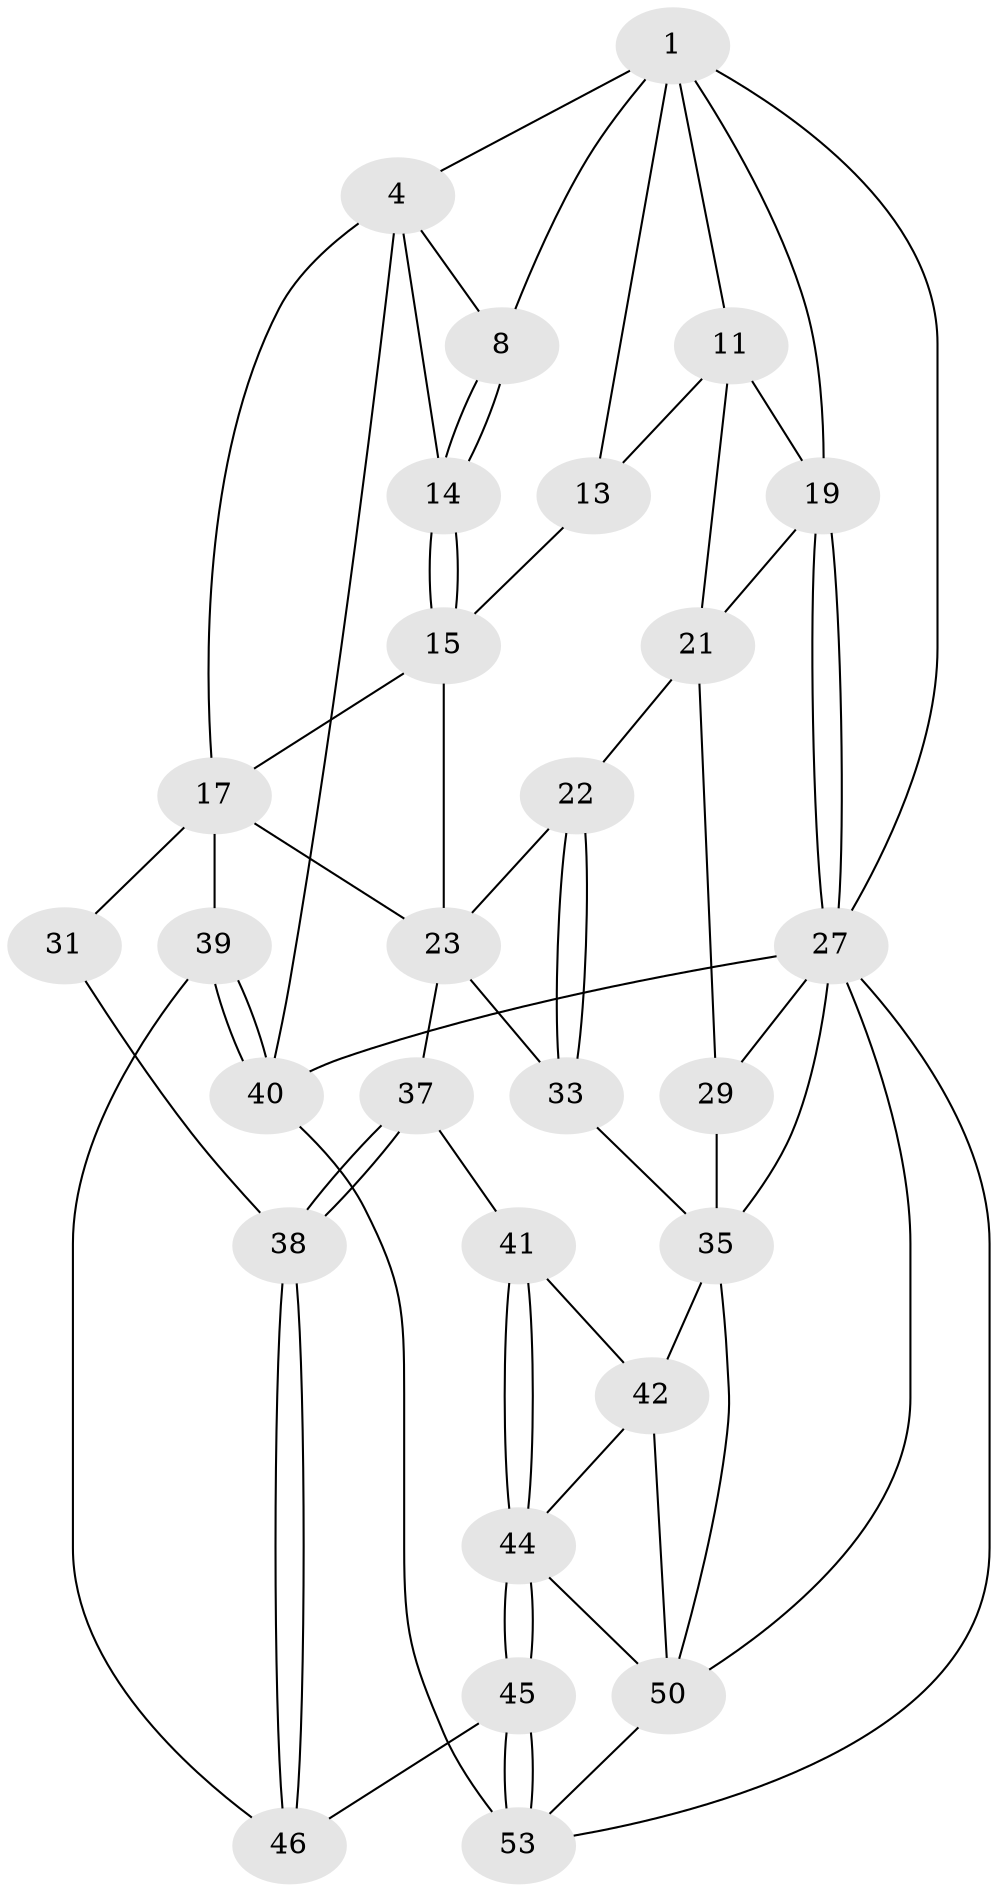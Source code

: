 // original degree distribution, {3: 0.03571428571428571, 5: 0.5714285714285714, 4: 0.21428571428571427, 6: 0.17857142857142858}
// Generated by graph-tools (version 1.1) at 2025/16/03/09/25 04:16:54]
// undirected, 28 vertices, 64 edges
graph export_dot {
graph [start="1"]
  node [color=gray90,style=filled];
  1 [pos="+0.513898525053885+0",super="+2+7"];
  4 [pos="+0+0",super="+5"];
  8 [pos="+0.415980692473598+0.17072505644118272",super="+9"];
  11 [pos="+0.6837543585519356+0.19451095447447062",super="+12"];
  13 [pos="+0.5167256488656983+0.25593781207715577"];
  14 [pos="+0.41303680062894277+0.18731057376209065"];
  15 [pos="+0.4299786768915653+0.24470073712292023",super="+16"];
  17 [pos="+0.2165415026774441+0.3373211936911104",super="+18+26"];
  19 [pos="+1+0.23870167726233946",super="+20"];
  21 [pos="+0.5681949323665598+0.3060280322461811",super="+24"];
  22 [pos="+0.5389555068557602+0.5180897350505445"];
  23 [pos="+0.359838407693364+0.46636289487546095",super="+25"];
  27 [pos="+1+0.7506041322426047",super="+28+30"];
  29 [pos="+0.7970417213516433+0.5962485298491284"];
  31 [pos="+0.21378933778472486+0.618828694511882"];
  33 [pos="+0.5644261250554428+0.5774192644469881"];
  35 [pos="+0.7688020496767297+0.6125719024841003",super="+36+49"];
  37 [pos="+0.35111077664201484+0.6524812791864066"];
  38 [pos="+0.23679073218604976+0.6788277726536087"];
  39 [pos="+0+0.6456123373082749",super="+47"];
  40 [pos="+0+1",super="+56"];
  41 [pos="+0.36102974801431054+0.6720501122342023"];
  42 [pos="+0.4732657473282437+0.7074607647709751",super="+43"];
  44 [pos="+0.31066562041430984+0.7709577056166388",super="+48"];
  45 [pos="+0.23854815615301345+0.8109092081644669"];
  46 [pos="+0.22891967102577468+0.8061931440624078"];
  50 [pos="+0.668934824932475+1",super="+51"];
  53 [pos="+0.3950864662712954+1",super="+55"];
  1 -- 19;
  1 -- 4;
  1 -- 11;
  1 -- 8;
  1 -- 13;
  1 -- 27;
  4 -- 40;
  4 -- 17;
  4 -- 8 [weight=2];
  4 -- 14;
  8 -- 14;
  8 -- 14;
  11 -- 13;
  11 -- 21;
  11 -- 19;
  13 -- 15;
  14 -- 15;
  14 -- 15;
  15 -- 17;
  15 -- 23;
  17 -- 39;
  17 -- 31 [weight=2];
  17 -- 23;
  19 -- 27;
  19 -- 27;
  19 -- 21;
  21 -- 22;
  21 -- 29;
  22 -- 23;
  22 -- 33;
  22 -- 33;
  23 -- 33;
  23 -- 37;
  27 -- 35;
  27 -- 29;
  27 -- 50;
  27 -- 53;
  27 -- 40;
  29 -- 35;
  31 -- 38;
  33 -- 35;
  35 -- 50;
  35 -- 42;
  37 -- 38;
  37 -- 38;
  37 -- 41;
  38 -- 46;
  38 -- 46;
  39 -- 40 [weight=2];
  39 -- 40;
  39 -- 46;
  40 -- 53;
  41 -- 42;
  41 -- 44;
  41 -- 44;
  42 -- 44;
  42 -- 50;
  44 -- 45;
  44 -- 45;
  44 -- 50;
  45 -- 46;
  45 -- 53;
  45 -- 53;
  50 -- 53;
}
